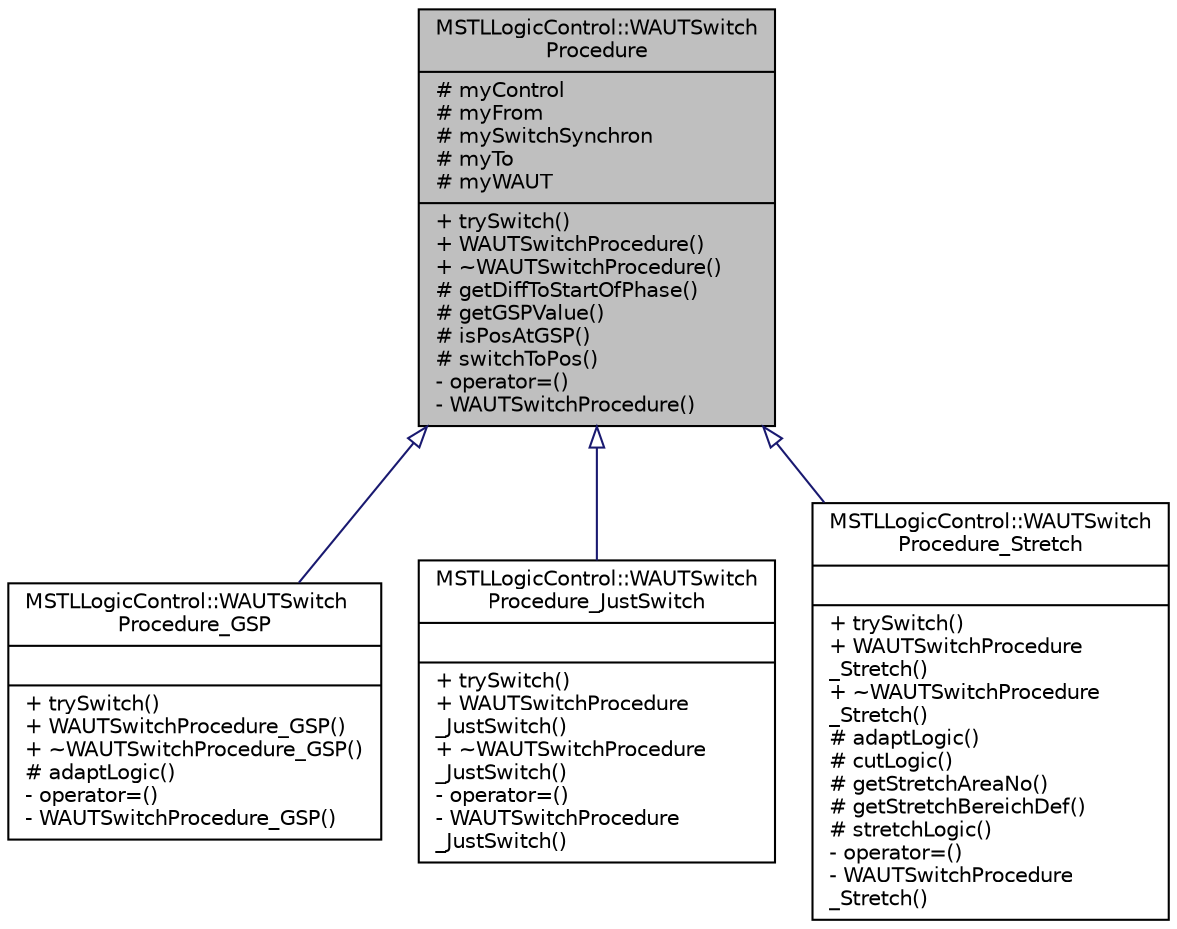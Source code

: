 digraph "MSTLLogicControl::WAUTSwitchProcedure"
{
  edge [fontname="Helvetica",fontsize="10",labelfontname="Helvetica",labelfontsize="10"];
  node [fontname="Helvetica",fontsize="10",shape=record];
  Node0 [label="{MSTLLogicControl::WAUTSwitch\lProcedure\n|# myControl\l# myFrom\l# mySwitchSynchron\l# myTo\l# myWAUT\l|+ trySwitch()\l+ WAUTSwitchProcedure()\l+ ~WAUTSwitchProcedure()\l# getDiffToStartOfPhase()\l# getGSPValue()\l# isPosAtGSP()\l# switchToPos()\l- operator=()\l- WAUTSwitchProcedure()\l}",height=0.2,width=0.4,color="black", fillcolor="grey75", style="filled", fontcolor="black"];
  Node0 -> Node1 [dir="back",color="midnightblue",fontsize="10",style="solid",arrowtail="onormal",fontname="Helvetica"];
  Node1 [label="{MSTLLogicControl::WAUTSwitch\lProcedure_GSP\n||+ trySwitch()\l+ WAUTSwitchProcedure_GSP()\l+ ~WAUTSwitchProcedure_GSP()\l# adaptLogic()\l- operator=()\l- WAUTSwitchProcedure_GSP()\l}",height=0.2,width=0.4,color="black", fillcolor="white", style="filled",URL="$d2/dab/class_m_s_t_l_logic_control_1_1_w_a_u_t_switch_procedure___g_s_p.html",tooltip="This class switches using the GSP algorithm. "];
  Node0 -> Node2 [dir="back",color="midnightblue",fontsize="10",style="solid",arrowtail="onormal",fontname="Helvetica"];
  Node2 [label="{MSTLLogicControl::WAUTSwitch\lProcedure_JustSwitch\n||+ trySwitch()\l+ WAUTSwitchProcedure\l_JustSwitch()\l+ ~WAUTSwitchProcedure\l_JustSwitch()\l- operator=()\l- WAUTSwitchProcedure\l_JustSwitch()\l}",height=0.2,width=0.4,color="black", fillcolor="white", style="filled",URL="$d8/d9d/class_m_s_t_l_logic_control_1_1_w_a_u_t_switch_procedure___just_switch.html",tooltip="This class simply switches to the next program. "];
  Node0 -> Node3 [dir="back",color="midnightblue",fontsize="10",style="solid",arrowtail="onormal",fontname="Helvetica"];
  Node3 [label="{MSTLLogicControl::WAUTSwitch\lProcedure_Stretch\n||+ trySwitch()\l+ WAUTSwitchProcedure\l_Stretch()\l+ ~WAUTSwitchProcedure\l_Stretch()\l# adaptLogic()\l# cutLogic()\l# getStretchAreaNo()\l# getStretchBereichDef()\l# stretchLogic()\l- operator=()\l- WAUTSwitchProcedure\l_Stretch()\l}",height=0.2,width=0.4,color="black", fillcolor="white", style="filled",URL="$d1/dd3/class_m_s_t_l_logic_control_1_1_w_a_u_t_switch_procedure___stretch.html",tooltip="This class switches using the Stretch algorithm. "];
}
